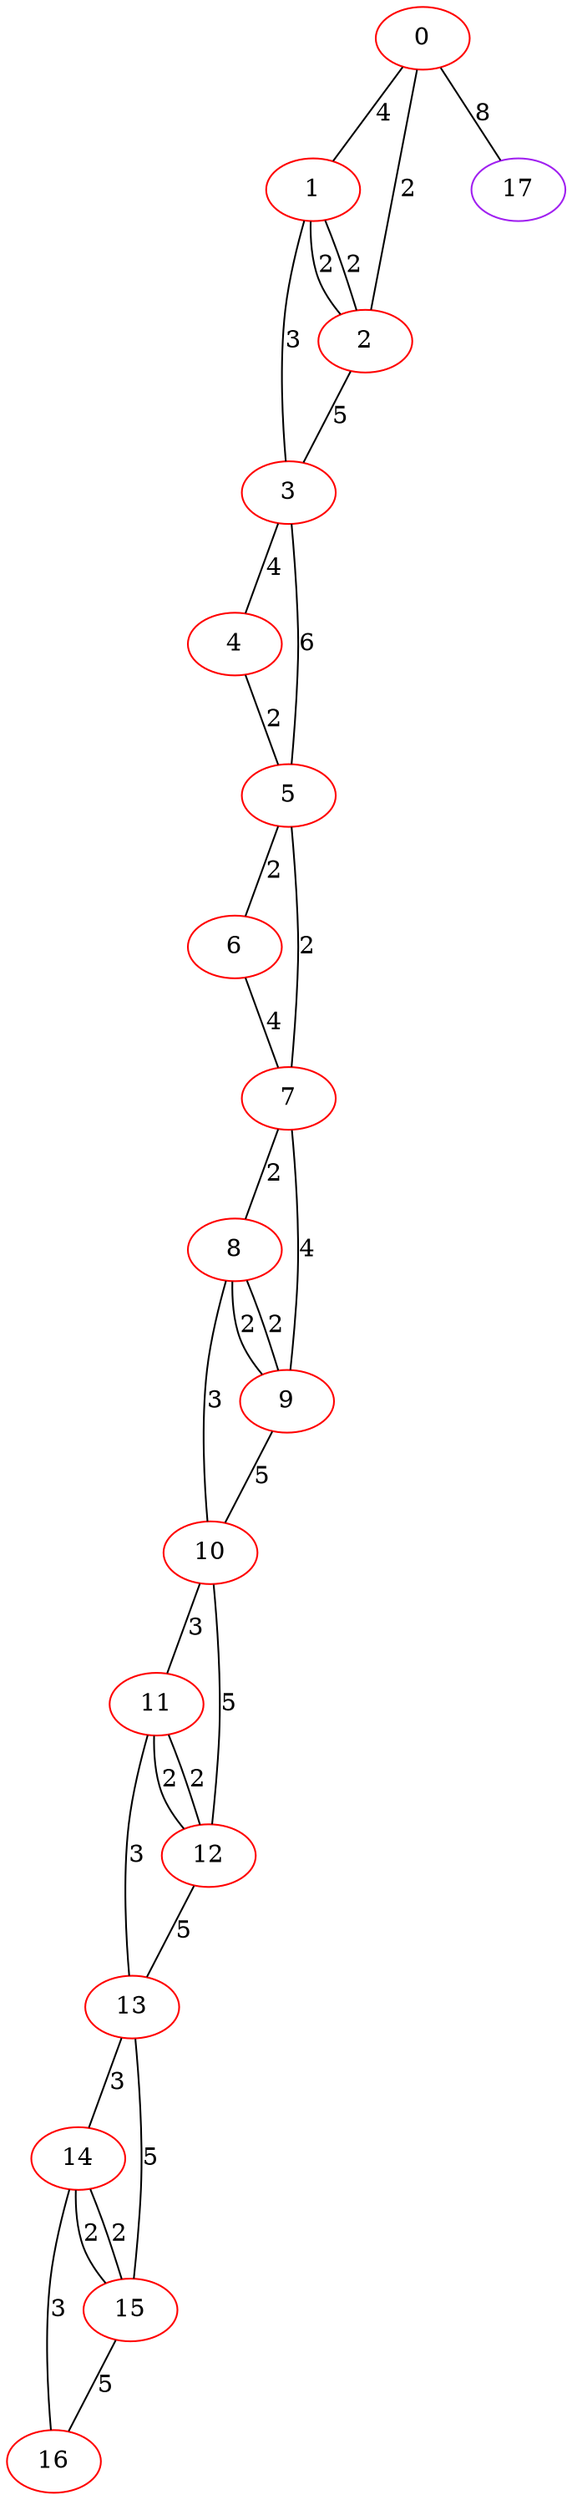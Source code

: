 graph "" {
0 [color=red, weight=1];
1 [color=red, weight=1];
2 [color=red, weight=1];
3 [color=red, weight=1];
4 [color=red, weight=1];
5 [color=red, weight=1];
6 [color=red, weight=1];
7 [color=red, weight=1];
8 [color=red, weight=1];
9 [color=red, weight=1];
10 [color=red, weight=1];
11 [color=red, weight=1];
12 [color=red, weight=1];
13 [color=red, weight=1];
14 [color=red, weight=1];
15 [color=red, weight=1];
16 [color=red, weight=1];
17 [color=purple, weight=4];
0 -- 1  [key=0, label=4];
0 -- 2  [key=0, label=2];
0 -- 17  [key=0, label=8];
1 -- 2  [key=0, label=2];
1 -- 2  [key=1, label=2];
1 -- 3  [key=0, label=3];
2 -- 3  [key=0, label=5];
3 -- 4  [key=0, label=4];
3 -- 5  [key=0, label=6];
4 -- 5  [key=0, label=2];
5 -- 6  [key=0, label=2];
5 -- 7  [key=0, label=2];
6 -- 7  [key=0, label=4];
7 -- 8  [key=0, label=2];
7 -- 9  [key=0, label=4];
8 -- 9  [key=0, label=2];
8 -- 9  [key=1, label=2];
8 -- 10  [key=0, label=3];
9 -- 10  [key=0, label=5];
10 -- 11  [key=0, label=3];
10 -- 12  [key=0, label=5];
11 -- 12  [key=0, label=2];
11 -- 12  [key=1, label=2];
11 -- 13  [key=0, label=3];
12 -- 13  [key=0, label=5];
13 -- 14  [key=0, label=3];
13 -- 15  [key=0, label=5];
14 -- 16  [key=0, label=3];
14 -- 15  [key=0, label=2];
14 -- 15  [key=1, label=2];
15 -- 16  [key=0, label=5];
}
